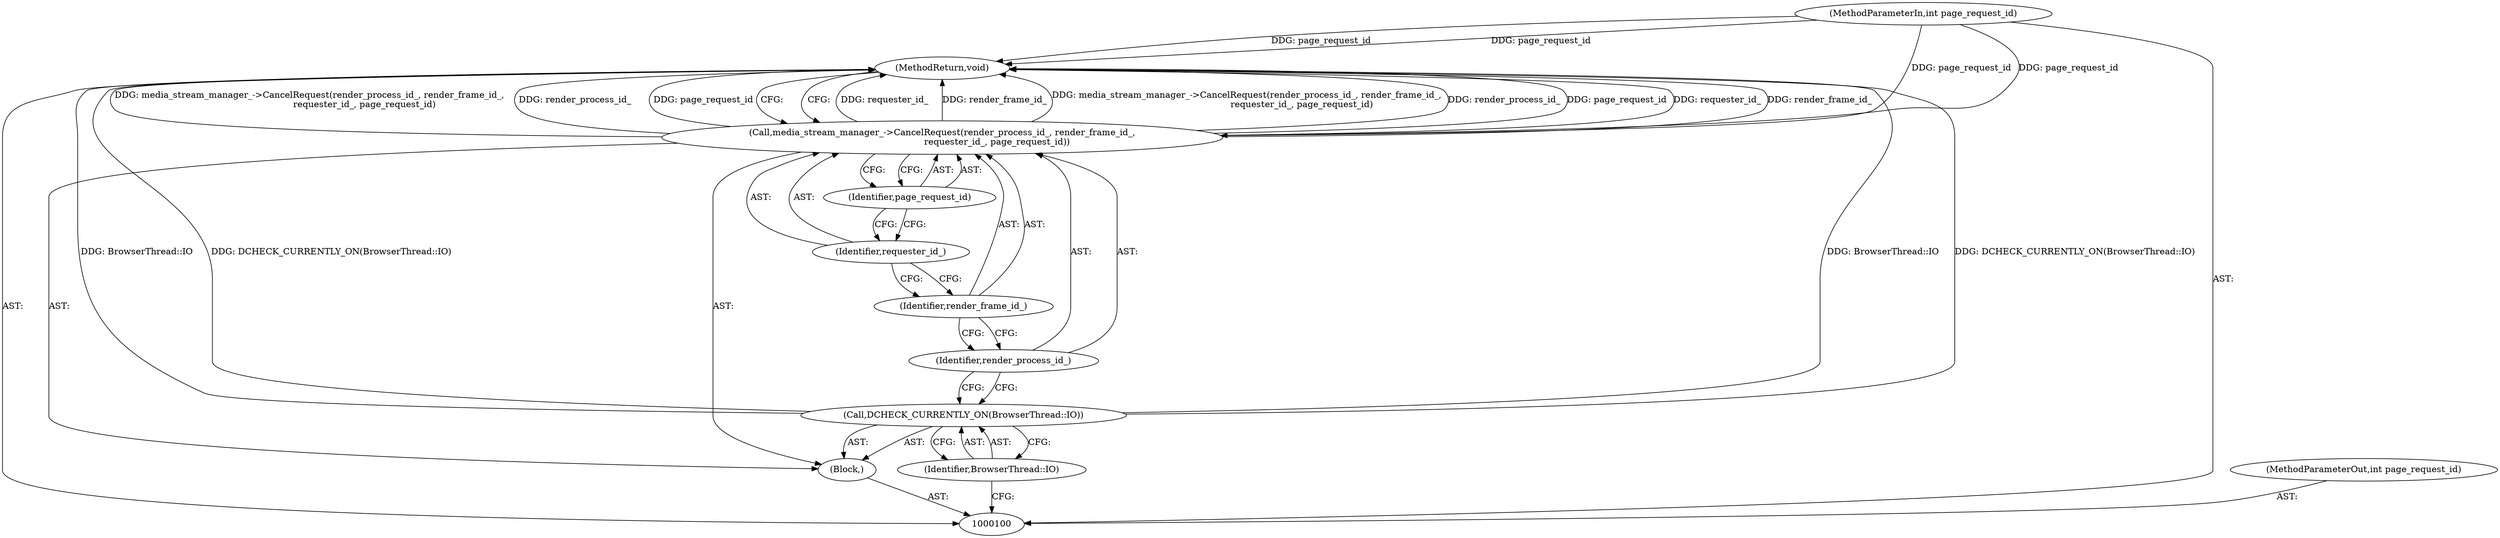 digraph "0_Chrome_971548cdca2d4c0a6fedd3db0c94372c2a27eac3_3" {
"1000110" [label="(MethodReturn,void)"];
"1000101" [label="(MethodParameterIn,int page_request_id)"];
"1000126" [label="(MethodParameterOut,int page_request_id)"];
"1000102" [label="(Block,)"];
"1000104" [label="(Identifier,BrowserThread::IO)"];
"1000103" [label="(Call,DCHECK_CURRENTLY_ON(BrowserThread::IO))"];
"1000105" [label="(Call,media_stream_manager_->CancelRequest(render_process_id_, render_frame_id_,\n                                       requester_id_, page_request_id))"];
"1000106" [label="(Identifier,render_process_id_)"];
"1000107" [label="(Identifier,render_frame_id_)"];
"1000108" [label="(Identifier,requester_id_)"];
"1000109" [label="(Identifier,page_request_id)"];
"1000110" -> "1000100"  [label="AST: "];
"1000110" -> "1000105"  [label="CFG: "];
"1000105" -> "1000110"  [label="DDG: requester_id_"];
"1000105" -> "1000110"  [label="DDG: render_frame_id_"];
"1000105" -> "1000110"  [label="DDG: media_stream_manager_->CancelRequest(render_process_id_, render_frame_id_,\n                                       requester_id_, page_request_id)"];
"1000105" -> "1000110"  [label="DDG: render_process_id_"];
"1000105" -> "1000110"  [label="DDG: page_request_id"];
"1000103" -> "1000110"  [label="DDG: BrowserThread::IO"];
"1000103" -> "1000110"  [label="DDG: DCHECK_CURRENTLY_ON(BrowserThread::IO)"];
"1000101" -> "1000110"  [label="DDG: page_request_id"];
"1000101" -> "1000100"  [label="AST: "];
"1000101" -> "1000110"  [label="DDG: page_request_id"];
"1000101" -> "1000105"  [label="DDG: page_request_id"];
"1000126" -> "1000100"  [label="AST: "];
"1000102" -> "1000100"  [label="AST: "];
"1000103" -> "1000102"  [label="AST: "];
"1000105" -> "1000102"  [label="AST: "];
"1000104" -> "1000103"  [label="AST: "];
"1000104" -> "1000100"  [label="CFG: "];
"1000103" -> "1000104"  [label="CFG: "];
"1000103" -> "1000102"  [label="AST: "];
"1000103" -> "1000104"  [label="CFG: "];
"1000104" -> "1000103"  [label="AST: "];
"1000106" -> "1000103"  [label="CFG: "];
"1000103" -> "1000110"  [label="DDG: BrowserThread::IO"];
"1000103" -> "1000110"  [label="DDG: DCHECK_CURRENTLY_ON(BrowserThread::IO)"];
"1000105" -> "1000102"  [label="AST: "];
"1000105" -> "1000109"  [label="CFG: "];
"1000106" -> "1000105"  [label="AST: "];
"1000107" -> "1000105"  [label="AST: "];
"1000108" -> "1000105"  [label="AST: "];
"1000109" -> "1000105"  [label="AST: "];
"1000110" -> "1000105"  [label="CFG: "];
"1000105" -> "1000110"  [label="DDG: requester_id_"];
"1000105" -> "1000110"  [label="DDG: render_frame_id_"];
"1000105" -> "1000110"  [label="DDG: media_stream_manager_->CancelRequest(render_process_id_, render_frame_id_,\n                                       requester_id_, page_request_id)"];
"1000105" -> "1000110"  [label="DDG: render_process_id_"];
"1000105" -> "1000110"  [label="DDG: page_request_id"];
"1000101" -> "1000105"  [label="DDG: page_request_id"];
"1000106" -> "1000105"  [label="AST: "];
"1000106" -> "1000103"  [label="CFG: "];
"1000107" -> "1000106"  [label="CFG: "];
"1000107" -> "1000105"  [label="AST: "];
"1000107" -> "1000106"  [label="CFG: "];
"1000108" -> "1000107"  [label="CFG: "];
"1000108" -> "1000105"  [label="AST: "];
"1000108" -> "1000107"  [label="CFG: "];
"1000109" -> "1000108"  [label="CFG: "];
"1000109" -> "1000105"  [label="AST: "];
"1000109" -> "1000108"  [label="CFG: "];
"1000105" -> "1000109"  [label="CFG: "];
}
